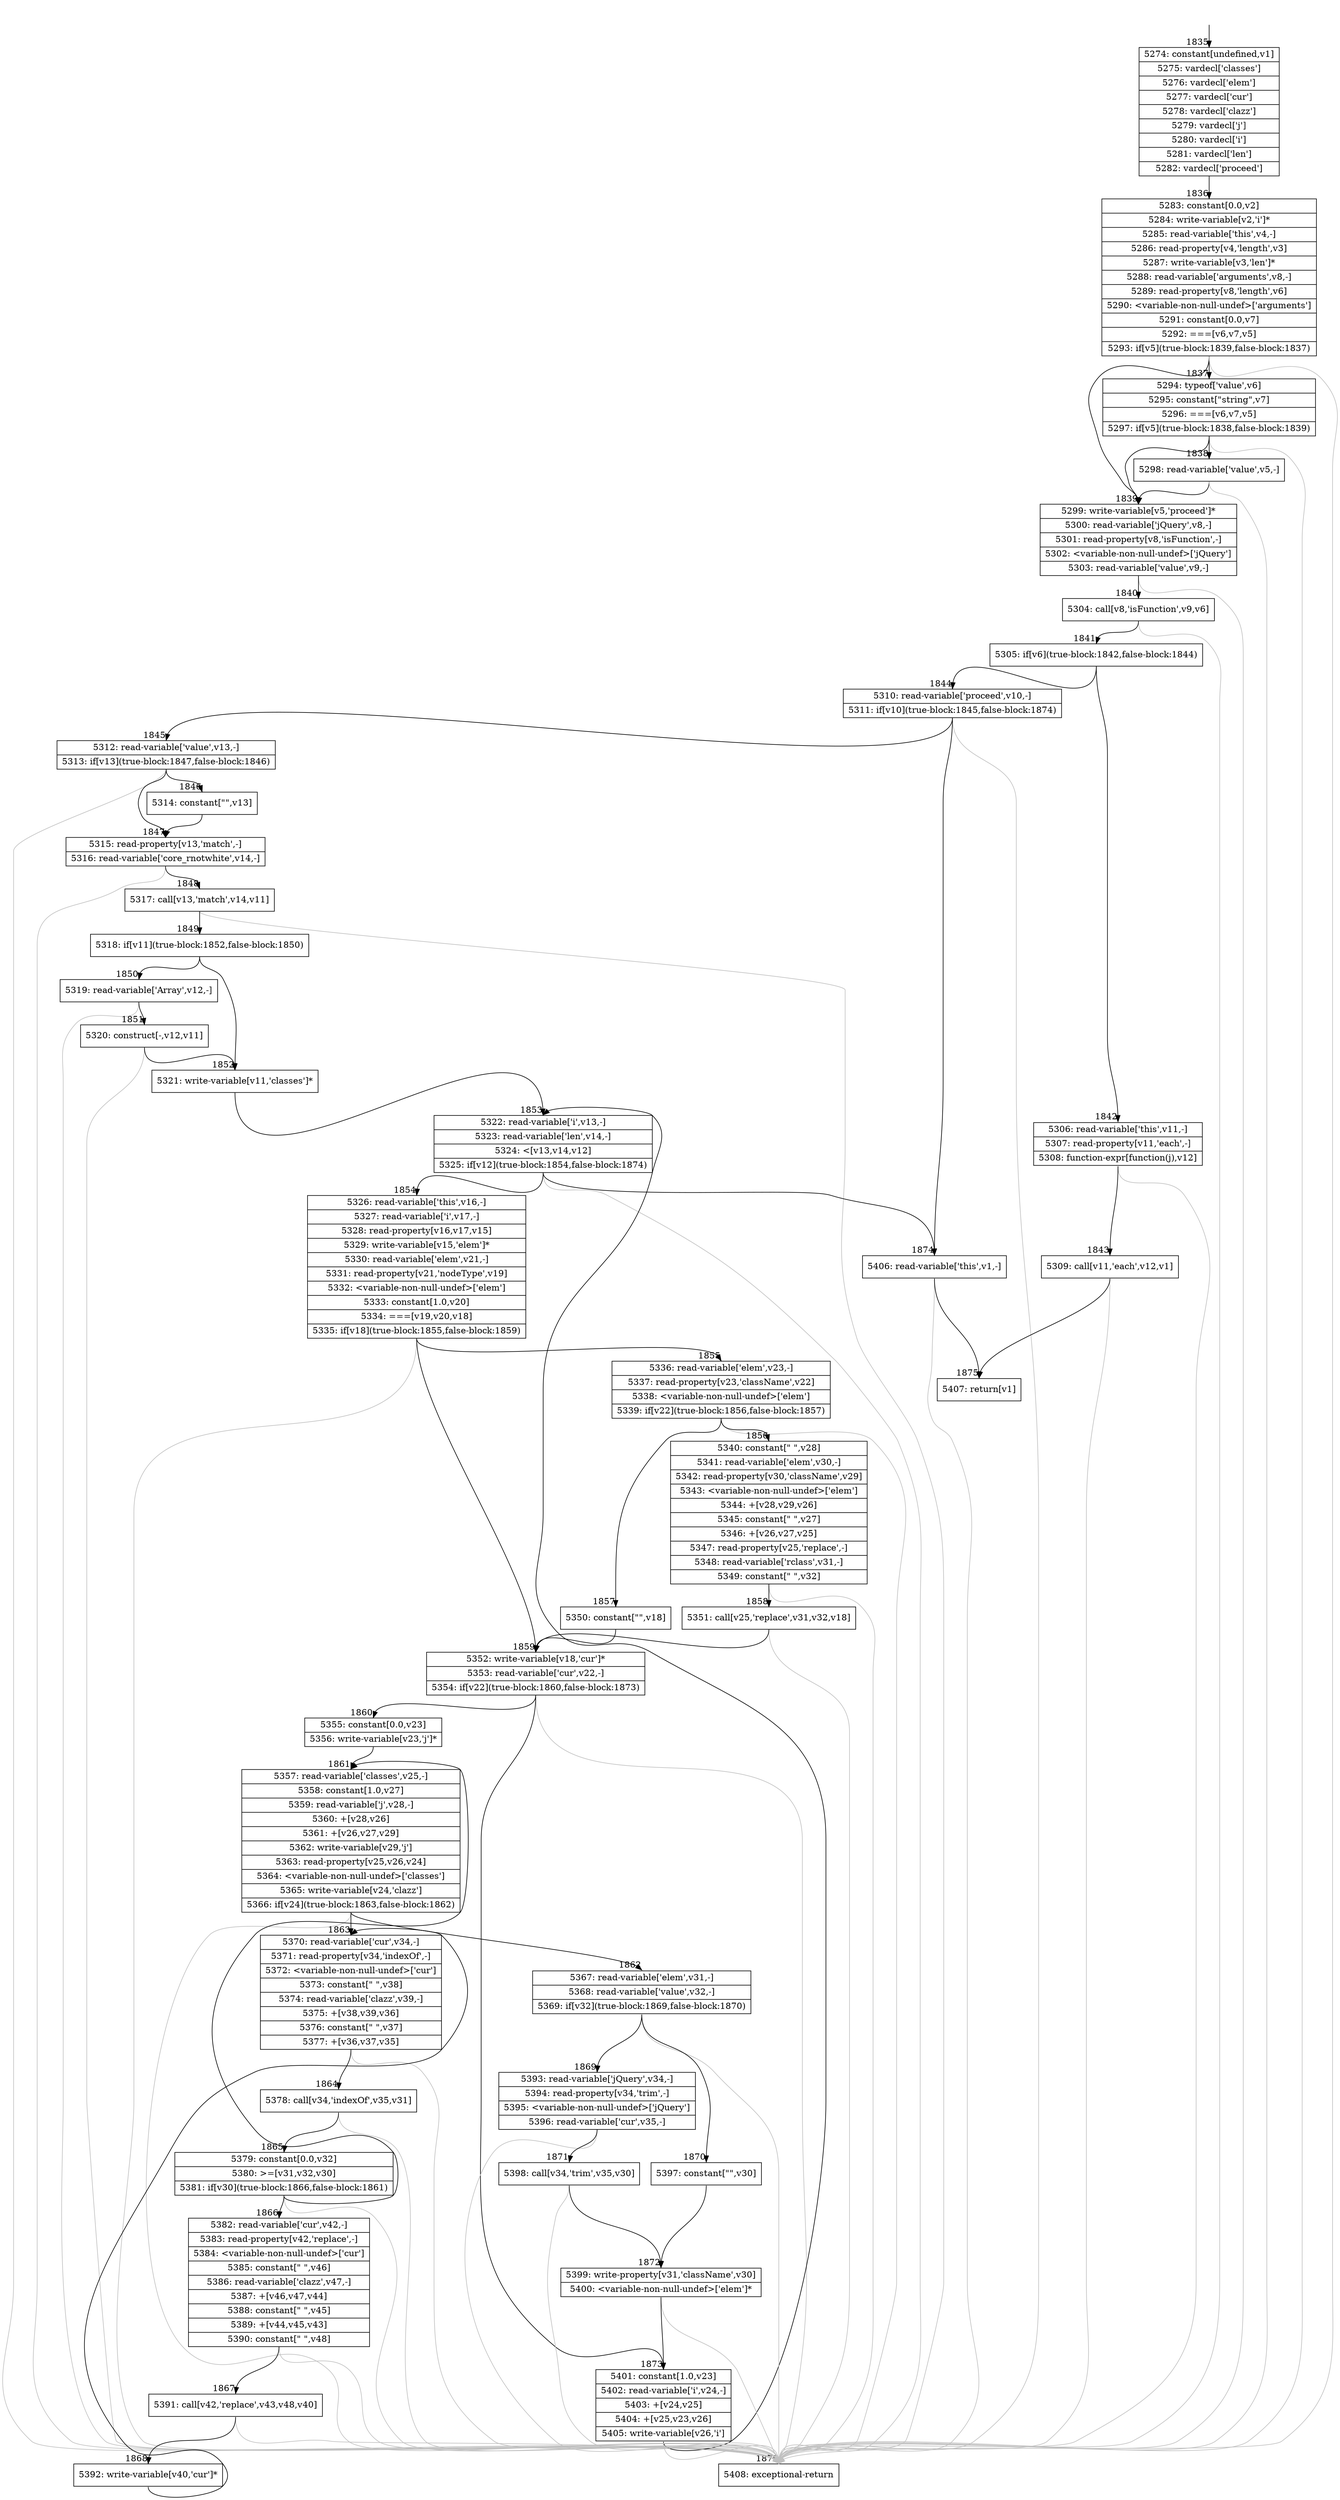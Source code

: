 digraph {
rankdir="TD"
BB_entry131[shape=none,label=""];
BB_entry131 -> BB1835 [tailport=s, headport=n, headlabel="    1835"]
BB1835 [shape=record label="{5274: constant[undefined,v1]|5275: vardecl['classes']|5276: vardecl['elem']|5277: vardecl['cur']|5278: vardecl['clazz']|5279: vardecl['j']|5280: vardecl['i']|5281: vardecl['len']|5282: vardecl['proceed']}" ] 
BB1835 -> BB1836 [tailport=s, headport=n, headlabel="      1836"]
BB1836 [shape=record label="{5283: constant[0.0,v2]|5284: write-variable[v2,'i']*|5285: read-variable['this',v4,-]|5286: read-property[v4,'length',v3]|5287: write-variable[v3,'len']*|5288: read-variable['arguments',v8,-]|5289: read-property[v8,'length',v6]|5290: \<variable-non-null-undef\>['arguments']|5291: constant[0.0,v7]|5292: ===[v6,v7,v5]|5293: if[v5](true-block:1839,false-block:1837)}" ] 
BB1836 -> BB1839 [tailport=s, headport=n, headlabel="      1839"]
BB1836 -> BB1837 [tailport=s, headport=n, headlabel="      1837"]
BB1836 -> BB1876 [tailport=s, headport=n, color=gray, headlabel="      1876"]
BB1837 [shape=record label="{5294: typeof['value',v6]|5295: constant[\"string\",v7]|5296: ===[v6,v7,v5]|5297: if[v5](true-block:1838,false-block:1839)}" ] 
BB1837 -> BB1839 [tailport=s, headport=n]
BB1837 -> BB1838 [tailport=s, headport=n, headlabel="      1838"]
BB1837 -> BB1876 [tailport=s, headport=n, color=gray]
BB1838 [shape=record label="{5298: read-variable['value',v5,-]}" ] 
BB1838 -> BB1839 [tailport=s, headport=n]
BB1838 -> BB1876 [tailport=s, headport=n, color=gray]
BB1839 [shape=record label="{5299: write-variable[v5,'proceed']*|5300: read-variable['jQuery',v8,-]|5301: read-property[v8,'isFunction',-]|5302: \<variable-non-null-undef\>['jQuery']|5303: read-variable['value',v9,-]}" ] 
BB1839 -> BB1840 [tailport=s, headport=n, headlabel="      1840"]
BB1839 -> BB1876 [tailport=s, headport=n, color=gray]
BB1840 [shape=record label="{5304: call[v8,'isFunction',v9,v6]}" ] 
BB1840 -> BB1841 [tailport=s, headport=n, headlabel="      1841"]
BB1840 -> BB1876 [tailport=s, headport=n, color=gray]
BB1841 [shape=record label="{5305: if[v6](true-block:1842,false-block:1844)}" ] 
BB1841 -> BB1842 [tailport=s, headport=n, headlabel="      1842"]
BB1841 -> BB1844 [tailport=s, headport=n, headlabel="      1844"]
BB1842 [shape=record label="{5306: read-variable['this',v11,-]|5307: read-property[v11,'each',-]|5308: function-expr[function(j),v12]}" ] 
BB1842 -> BB1843 [tailport=s, headport=n, headlabel="      1843"]
BB1842 -> BB1876 [tailport=s, headport=n, color=gray]
BB1843 [shape=record label="{5309: call[v11,'each',v12,v1]}" ] 
BB1843 -> BB1875 [tailport=s, headport=n, headlabel="      1875"]
BB1843 -> BB1876 [tailport=s, headport=n, color=gray]
BB1844 [shape=record label="{5310: read-variable['proceed',v10,-]|5311: if[v10](true-block:1845,false-block:1874)}" ] 
BB1844 -> BB1845 [tailport=s, headport=n, headlabel="      1845"]
BB1844 -> BB1874 [tailport=s, headport=n, headlabel="      1874"]
BB1844 -> BB1876 [tailport=s, headport=n, color=gray]
BB1845 [shape=record label="{5312: read-variable['value',v13,-]|5313: if[v13](true-block:1847,false-block:1846)}" ] 
BB1845 -> BB1847 [tailport=s, headport=n, headlabel="      1847"]
BB1845 -> BB1846 [tailport=s, headport=n, headlabel="      1846"]
BB1845 -> BB1876 [tailport=s, headport=n, color=gray]
BB1846 [shape=record label="{5314: constant[\"\",v13]}" ] 
BB1846 -> BB1847 [tailport=s, headport=n]
BB1847 [shape=record label="{5315: read-property[v13,'match',-]|5316: read-variable['core_rnotwhite',v14,-]}" ] 
BB1847 -> BB1848 [tailport=s, headport=n, headlabel="      1848"]
BB1847 -> BB1876 [tailport=s, headport=n, color=gray]
BB1848 [shape=record label="{5317: call[v13,'match',v14,v11]}" ] 
BB1848 -> BB1849 [tailport=s, headport=n, headlabel="      1849"]
BB1848 -> BB1876 [tailport=s, headport=n, color=gray]
BB1849 [shape=record label="{5318: if[v11](true-block:1852,false-block:1850)}" ] 
BB1849 -> BB1852 [tailport=s, headport=n, headlabel="      1852"]
BB1849 -> BB1850 [tailport=s, headport=n, headlabel="      1850"]
BB1850 [shape=record label="{5319: read-variable['Array',v12,-]}" ] 
BB1850 -> BB1851 [tailport=s, headport=n, headlabel="      1851"]
BB1850 -> BB1876 [tailport=s, headport=n, color=gray]
BB1851 [shape=record label="{5320: construct[-,v12,v11]}" ] 
BB1851 -> BB1852 [tailport=s, headport=n]
BB1851 -> BB1876 [tailport=s, headport=n, color=gray]
BB1852 [shape=record label="{5321: write-variable[v11,'classes']*}" ] 
BB1852 -> BB1853 [tailport=s, headport=n, headlabel="      1853"]
BB1853 [shape=record label="{5322: read-variable['i',v13,-]|5323: read-variable['len',v14,-]|5324: \<[v13,v14,v12]|5325: if[v12](true-block:1854,false-block:1874)}" ] 
BB1853 -> BB1854 [tailport=s, headport=n, headlabel="      1854"]
BB1853 -> BB1874 [tailport=s, headport=n]
BB1853 -> BB1876 [tailport=s, headport=n, color=gray]
BB1854 [shape=record label="{5326: read-variable['this',v16,-]|5327: read-variable['i',v17,-]|5328: read-property[v16,v17,v15]|5329: write-variable[v15,'elem']*|5330: read-variable['elem',v21,-]|5331: read-property[v21,'nodeType',v19]|5332: \<variable-non-null-undef\>['elem']|5333: constant[1.0,v20]|5334: ===[v19,v20,v18]|5335: if[v18](true-block:1855,false-block:1859)}" ] 
BB1854 -> BB1859 [tailport=s, headport=n, headlabel="      1859"]
BB1854 -> BB1855 [tailport=s, headport=n, headlabel="      1855"]
BB1854 -> BB1876 [tailport=s, headport=n, color=gray]
BB1855 [shape=record label="{5336: read-variable['elem',v23,-]|5337: read-property[v23,'className',v22]|5338: \<variable-non-null-undef\>['elem']|5339: if[v22](true-block:1856,false-block:1857)}" ] 
BB1855 -> BB1856 [tailport=s, headport=n, headlabel="      1856"]
BB1855 -> BB1857 [tailport=s, headport=n, headlabel="      1857"]
BB1855 -> BB1876 [tailport=s, headport=n, color=gray]
BB1856 [shape=record label="{5340: constant[\" \",v28]|5341: read-variable['elem',v30,-]|5342: read-property[v30,'className',v29]|5343: \<variable-non-null-undef\>['elem']|5344: +[v28,v29,v26]|5345: constant[\" \",v27]|5346: +[v26,v27,v25]|5347: read-property[v25,'replace',-]|5348: read-variable['rclass',v31,-]|5349: constant[\" \",v32]}" ] 
BB1856 -> BB1858 [tailport=s, headport=n, headlabel="      1858"]
BB1856 -> BB1876 [tailport=s, headport=n, color=gray]
BB1857 [shape=record label="{5350: constant[\"\",v18]}" ] 
BB1857 -> BB1859 [tailport=s, headport=n]
BB1858 [shape=record label="{5351: call[v25,'replace',v31,v32,v18]}" ] 
BB1858 -> BB1859 [tailport=s, headport=n]
BB1858 -> BB1876 [tailport=s, headport=n, color=gray]
BB1859 [shape=record label="{5352: write-variable[v18,'cur']*|5353: read-variable['cur',v22,-]|5354: if[v22](true-block:1860,false-block:1873)}" ] 
BB1859 -> BB1860 [tailport=s, headport=n, headlabel="      1860"]
BB1859 -> BB1873 [tailport=s, headport=n, headlabel="      1873"]
BB1859 -> BB1876 [tailport=s, headport=n, color=gray]
BB1860 [shape=record label="{5355: constant[0.0,v23]|5356: write-variable[v23,'j']*}" ] 
BB1860 -> BB1861 [tailport=s, headport=n, headlabel="      1861"]
BB1861 [shape=record label="{5357: read-variable['classes',v25,-]|5358: constant[1.0,v27]|5359: read-variable['j',v28,-]|5360: +[v28,v26]|5361: +[v26,v27,v29]|5362: write-variable[v29,'j']|5363: read-property[v25,v26,v24]|5364: \<variable-non-null-undef\>['classes']|5365: write-variable[v24,'clazz']|5366: if[v24](true-block:1863,false-block:1862)}" ] 
BB1861 -> BB1863 [tailport=s, headport=n, headlabel="      1863"]
BB1861 -> BB1862 [tailport=s, headport=n, headlabel="      1862"]
BB1861 -> BB1876 [tailport=s, headport=n, color=gray]
BB1862 [shape=record label="{5367: read-variable['elem',v31,-]|5368: read-variable['value',v32,-]|5369: if[v32](true-block:1869,false-block:1870)}" ] 
BB1862 -> BB1869 [tailport=s, headport=n, headlabel="      1869"]
BB1862 -> BB1870 [tailport=s, headport=n, headlabel="      1870"]
BB1862 -> BB1876 [tailport=s, headport=n, color=gray]
BB1863 [shape=record label="{5370: read-variable['cur',v34,-]|5371: read-property[v34,'indexOf',-]|5372: \<variable-non-null-undef\>['cur']|5373: constant[\" \",v38]|5374: read-variable['clazz',v39,-]|5375: +[v38,v39,v36]|5376: constant[\" \",v37]|5377: +[v36,v37,v35]}" ] 
BB1863 -> BB1864 [tailport=s, headport=n, headlabel="      1864"]
BB1863 -> BB1876 [tailport=s, headport=n, color=gray]
BB1864 [shape=record label="{5378: call[v34,'indexOf',v35,v31]}" ] 
BB1864 -> BB1865 [tailport=s, headport=n, headlabel="      1865"]
BB1864 -> BB1876 [tailport=s, headport=n, color=gray]
BB1865 [shape=record label="{5379: constant[0.0,v32]|5380: \>=[v31,v32,v30]|5381: if[v30](true-block:1866,false-block:1861)}" ] 
BB1865 -> BB1866 [tailport=s, headport=n, headlabel="      1866"]
BB1865 -> BB1861 [tailport=s, headport=n]
BB1865 -> BB1876 [tailport=s, headport=n, color=gray]
BB1866 [shape=record label="{5382: read-variable['cur',v42,-]|5383: read-property[v42,'replace',-]|5384: \<variable-non-null-undef\>['cur']|5385: constant[\" \",v46]|5386: read-variable['clazz',v47,-]|5387: +[v46,v47,v44]|5388: constant[\" \",v45]|5389: +[v44,v45,v43]|5390: constant[\" \",v48]}" ] 
BB1866 -> BB1867 [tailport=s, headport=n, headlabel="      1867"]
BB1866 -> BB1876 [tailport=s, headport=n, color=gray]
BB1867 [shape=record label="{5391: call[v42,'replace',v43,v48,v40]}" ] 
BB1867 -> BB1868 [tailport=s, headport=n, headlabel="      1868"]
BB1867 -> BB1876 [tailport=s, headport=n, color=gray]
BB1868 [shape=record label="{5392: write-variable[v40,'cur']*}" ] 
BB1868 -> BB1863 [tailport=s, headport=n]
BB1869 [shape=record label="{5393: read-variable['jQuery',v34,-]|5394: read-property[v34,'trim',-]|5395: \<variable-non-null-undef\>['jQuery']|5396: read-variable['cur',v35,-]}" ] 
BB1869 -> BB1871 [tailport=s, headport=n, headlabel="      1871"]
BB1869 -> BB1876 [tailport=s, headport=n, color=gray]
BB1870 [shape=record label="{5397: constant[\"\",v30]}" ] 
BB1870 -> BB1872 [tailport=s, headport=n, headlabel="      1872"]
BB1871 [shape=record label="{5398: call[v34,'trim',v35,v30]}" ] 
BB1871 -> BB1872 [tailport=s, headport=n]
BB1871 -> BB1876 [tailport=s, headport=n, color=gray]
BB1872 [shape=record label="{5399: write-property[v31,'className',v30]|5400: \<variable-non-null-undef\>['elem']*}" ] 
BB1872 -> BB1873 [tailport=s, headport=n]
BB1872 -> BB1876 [tailport=s, headport=n, color=gray]
BB1873 [shape=record label="{5401: constant[1.0,v23]|5402: read-variable['i',v24,-]|5403: +[v24,v25]|5404: +[v25,v23,v26]|5405: write-variable[v26,'i']}" ] 
BB1873 -> BB1853 [tailport=s, headport=n]
BB1873 -> BB1876 [tailport=s, headport=n, color=gray]
BB1874 [shape=record label="{5406: read-variable['this',v1,-]}" ] 
BB1874 -> BB1875 [tailport=s, headport=n]
BB1874 -> BB1876 [tailport=s, headport=n, color=gray]
BB1875 [shape=record label="{5407: return[v1]}" ] 
BB1876 [shape=record label="{5408: exceptional-return}" ] 
}
